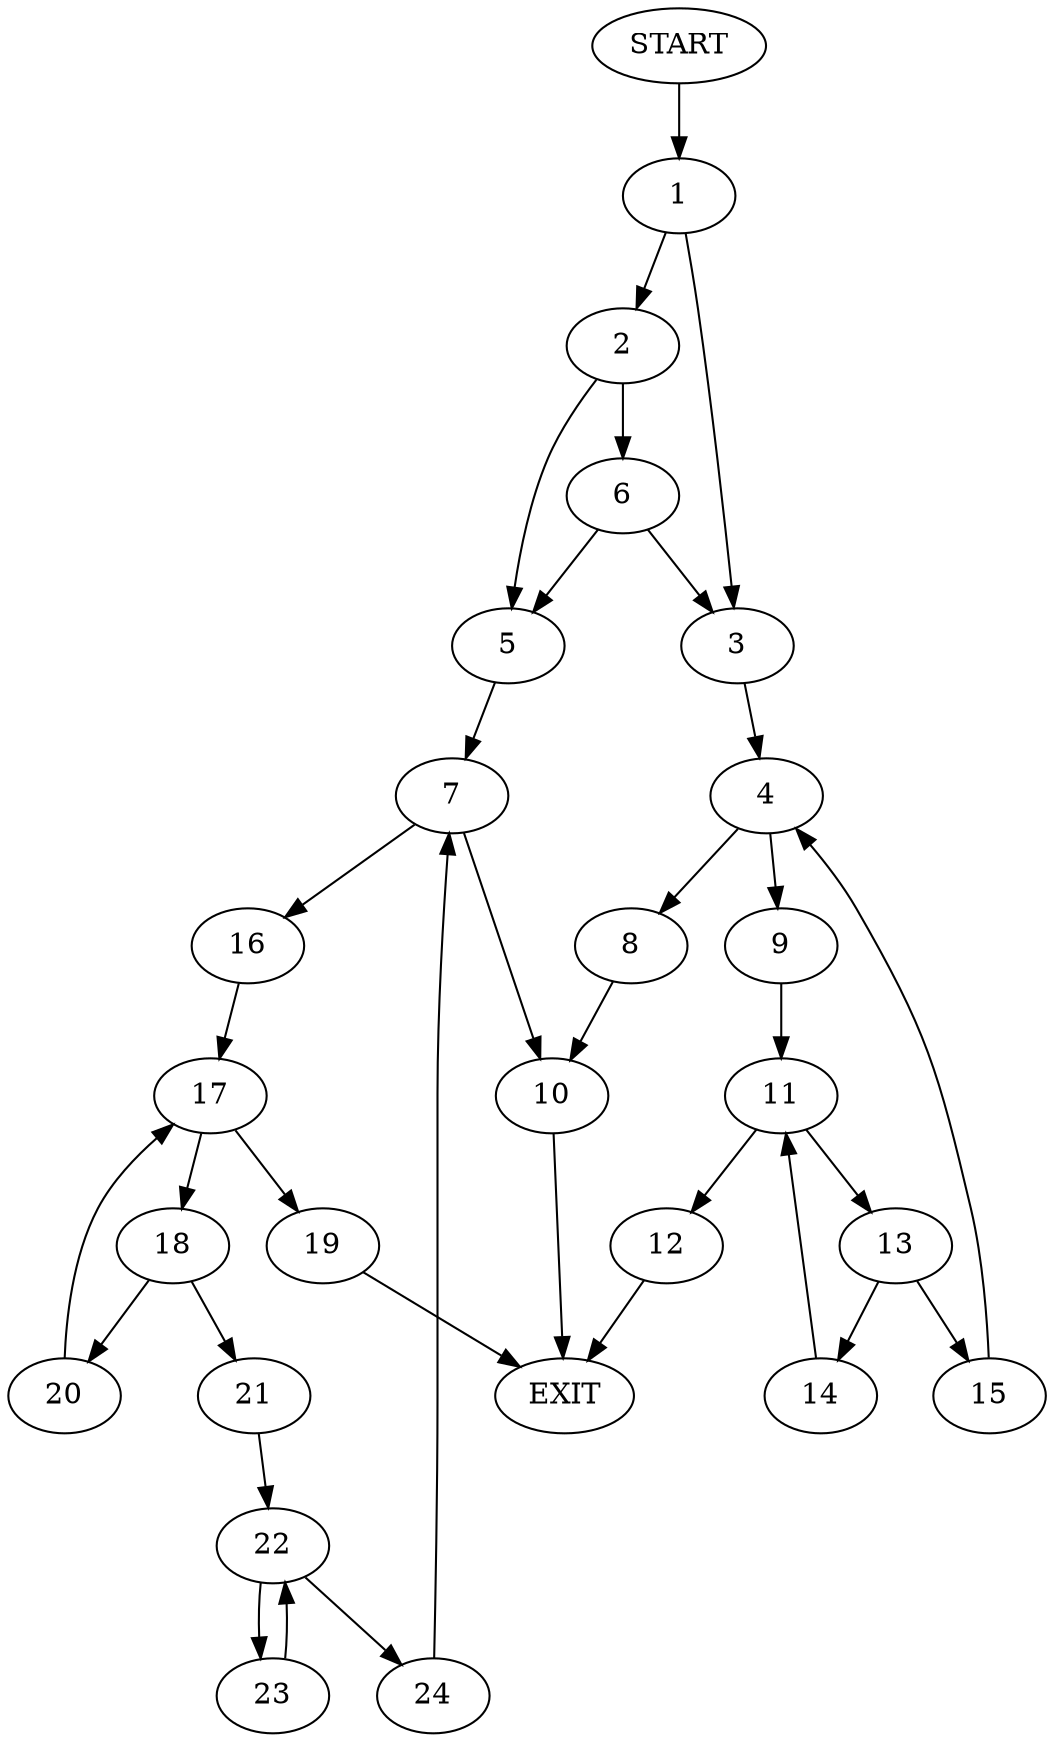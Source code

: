 digraph {
0 [label="START"]
25 [label="EXIT"]
0 -> 1
1 -> 2
1 -> 3
3 -> 4
2 -> 5
2 -> 6
6 -> 5
6 -> 3
5 -> 7
4 -> 8
4 -> 9
8 -> 10
9 -> 11
11 -> 12
11 -> 13
12 -> 25
13 -> 14
13 -> 15
15 -> 4
14 -> 11
10 -> 25
7 -> 10
7 -> 16
16 -> 17
17 -> 18
17 -> 19
19 -> 25
18 -> 20
18 -> 21
21 -> 22
20 -> 17
22 -> 23
22 -> 24
24 -> 7
23 -> 22
}
